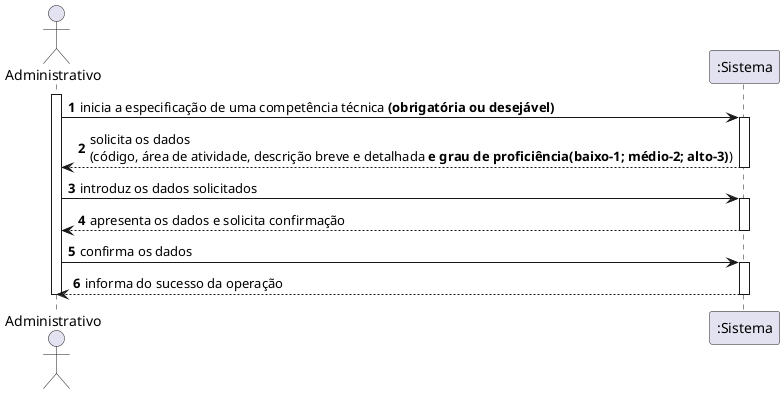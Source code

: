 @startuml
autonumber
actor "Administrativo" as ADM

activate ADM
ADM -> ":Sistema" : inicia a especificação de uma competência técnica **(obrigatória ou desejável)**
activate ":Sistema"
":Sistema" --> ADM : solicita os dados \n(código, área de atividade, descrição breve e detalhada **e grau de proficiência(baixo-1; médio-2; alto-3)**)
deactivate ":Sistema"

ADM -> ":Sistema" : introduz os dados solicitados
activate ":Sistema"
":Sistema" --> ADM : apresenta os dados e solicita confirmação
deactivate ":Sistema"

ADM -> ":Sistema" : confirma os dados
activate ":Sistema"
":Sistema" --> ADM : informa do sucesso da operação
deactivate ":Sistema"

deactivate ADM

@enduml
